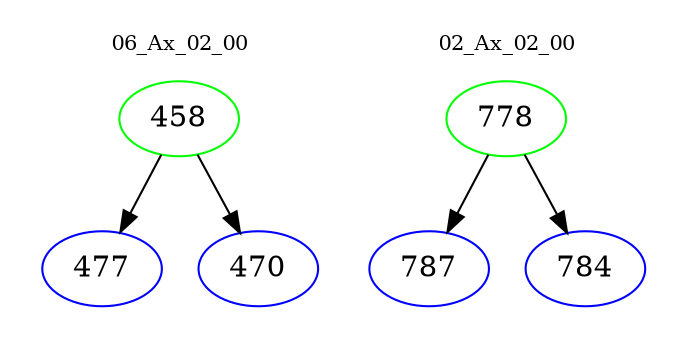 digraph{
subgraph cluster_0 {
color = white
label = "06_Ax_02_00";
fontsize=10;
T0_458 [label="458", color="green"]
T0_458 -> T0_477 [color="black"]
T0_477 [label="477", color="blue"]
T0_458 -> T0_470 [color="black"]
T0_470 [label="470", color="blue"]
}
subgraph cluster_1 {
color = white
label = "02_Ax_02_00";
fontsize=10;
T1_778 [label="778", color="green"]
T1_778 -> T1_787 [color="black"]
T1_787 [label="787", color="blue"]
T1_778 -> T1_784 [color="black"]
T1_784 [label="784", color="blue"]
}
}
